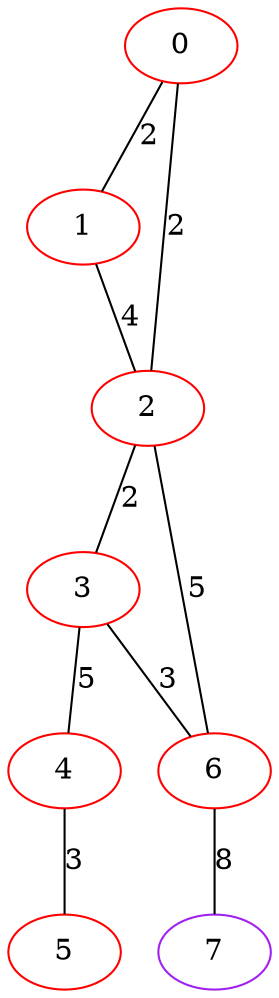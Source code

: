 graph "" {
0 [color=red, weight=1];
1 [color=red, weight=1];
2 [color=red, weight=1];
3 [color=red, weight=1];
4 [color=red, weight=1];
5 [color=red, weight=1];
6 [color=red, weight=1];
7 [color=purple, weight=4];
0 -- 1  [key=0, label=2];
0 -- 2  [key=0, label=2];
1 -- 2  [key=0, label=4];
2 -- 3  [key=0, label=2];
2 -- 6  [key=0, label=5];
3 -- 4  [key=0, label=5];
3 -- 6  [key=0, label=3];
4 -- 5  [key=0, label=3];
6 -- 7  [key=0, label=8];
}
